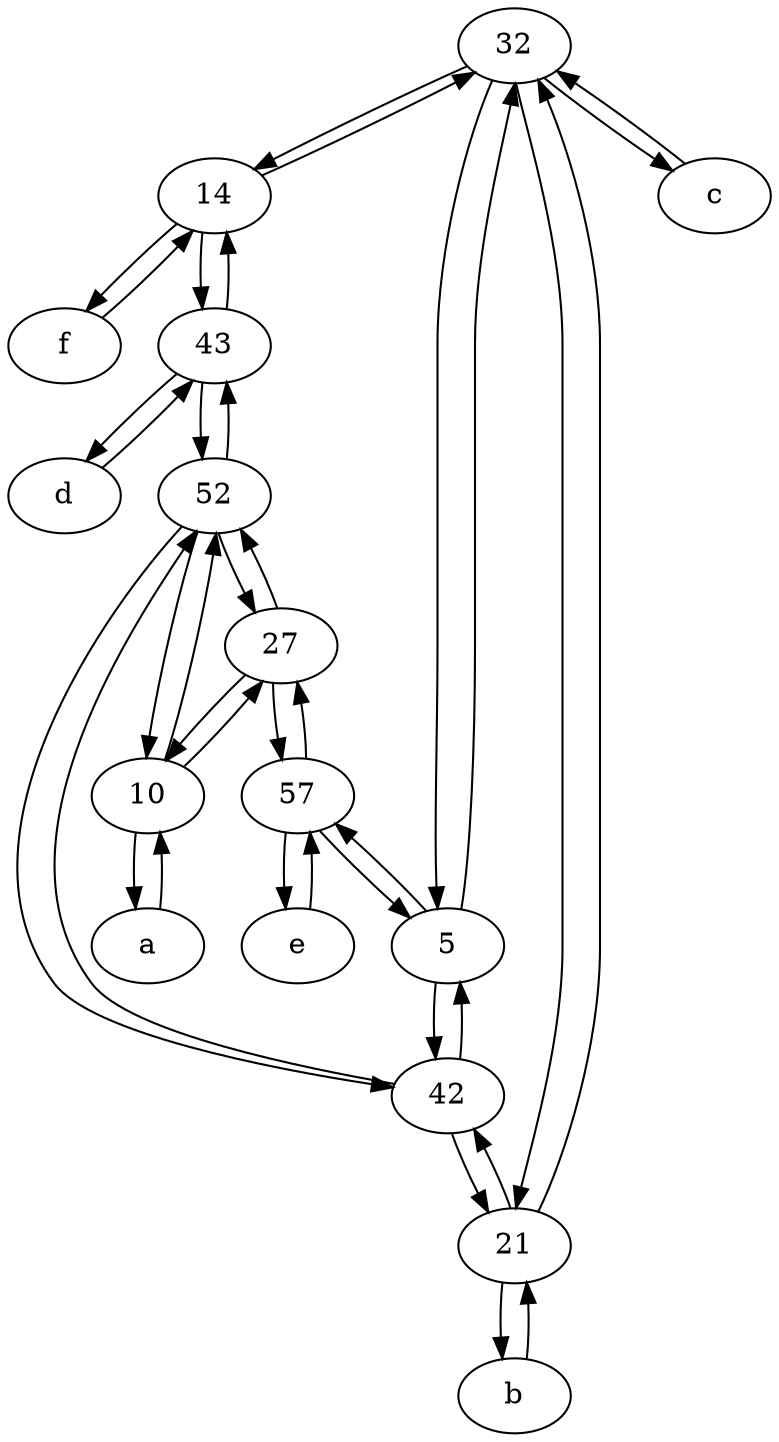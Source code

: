 digraph  {
	32;
	27;
	f [pos="15,45!"];
	43;
	14;
	c [pos="20,10!"];
	d [pos="20,30!"];
	10;
	a [pos="40,10!"];
	e [pos="30,50!"];
	57;
	21;
	5;
	b [pos="50,20!"];
	42;
	52;
	e -> 57;
	10 -> 27;
	42 -> 52;
	27 -> 57;
	f -> 14;
	52 -> 43;
	27 -> 52;
	32 -> 21;
	10 -> a;
	5 -> 57;
	b -> 21;
	5 -> 42;
	42 -> 21;
	57 -> e;
	42 -> 5;
	21 -> 32;
	21 -> b;
	57 -> 5;
	32 -> 5;
	14 -> 32;
	21 -> 42;
	a -> 10;
	10 -> 52;
	32 -> c;
	c -> 32;
	43 -> d;
	d -> 43;
	52 -> 27;
	52 -> 42;
	27 -> 10;
	14 -> f;
	52 -> 10;
	32 -> 14;
	14 -> 43;
	43 -> 52;
	43 -> 14;
	5 -> 32;
	57 -> 27;

	}